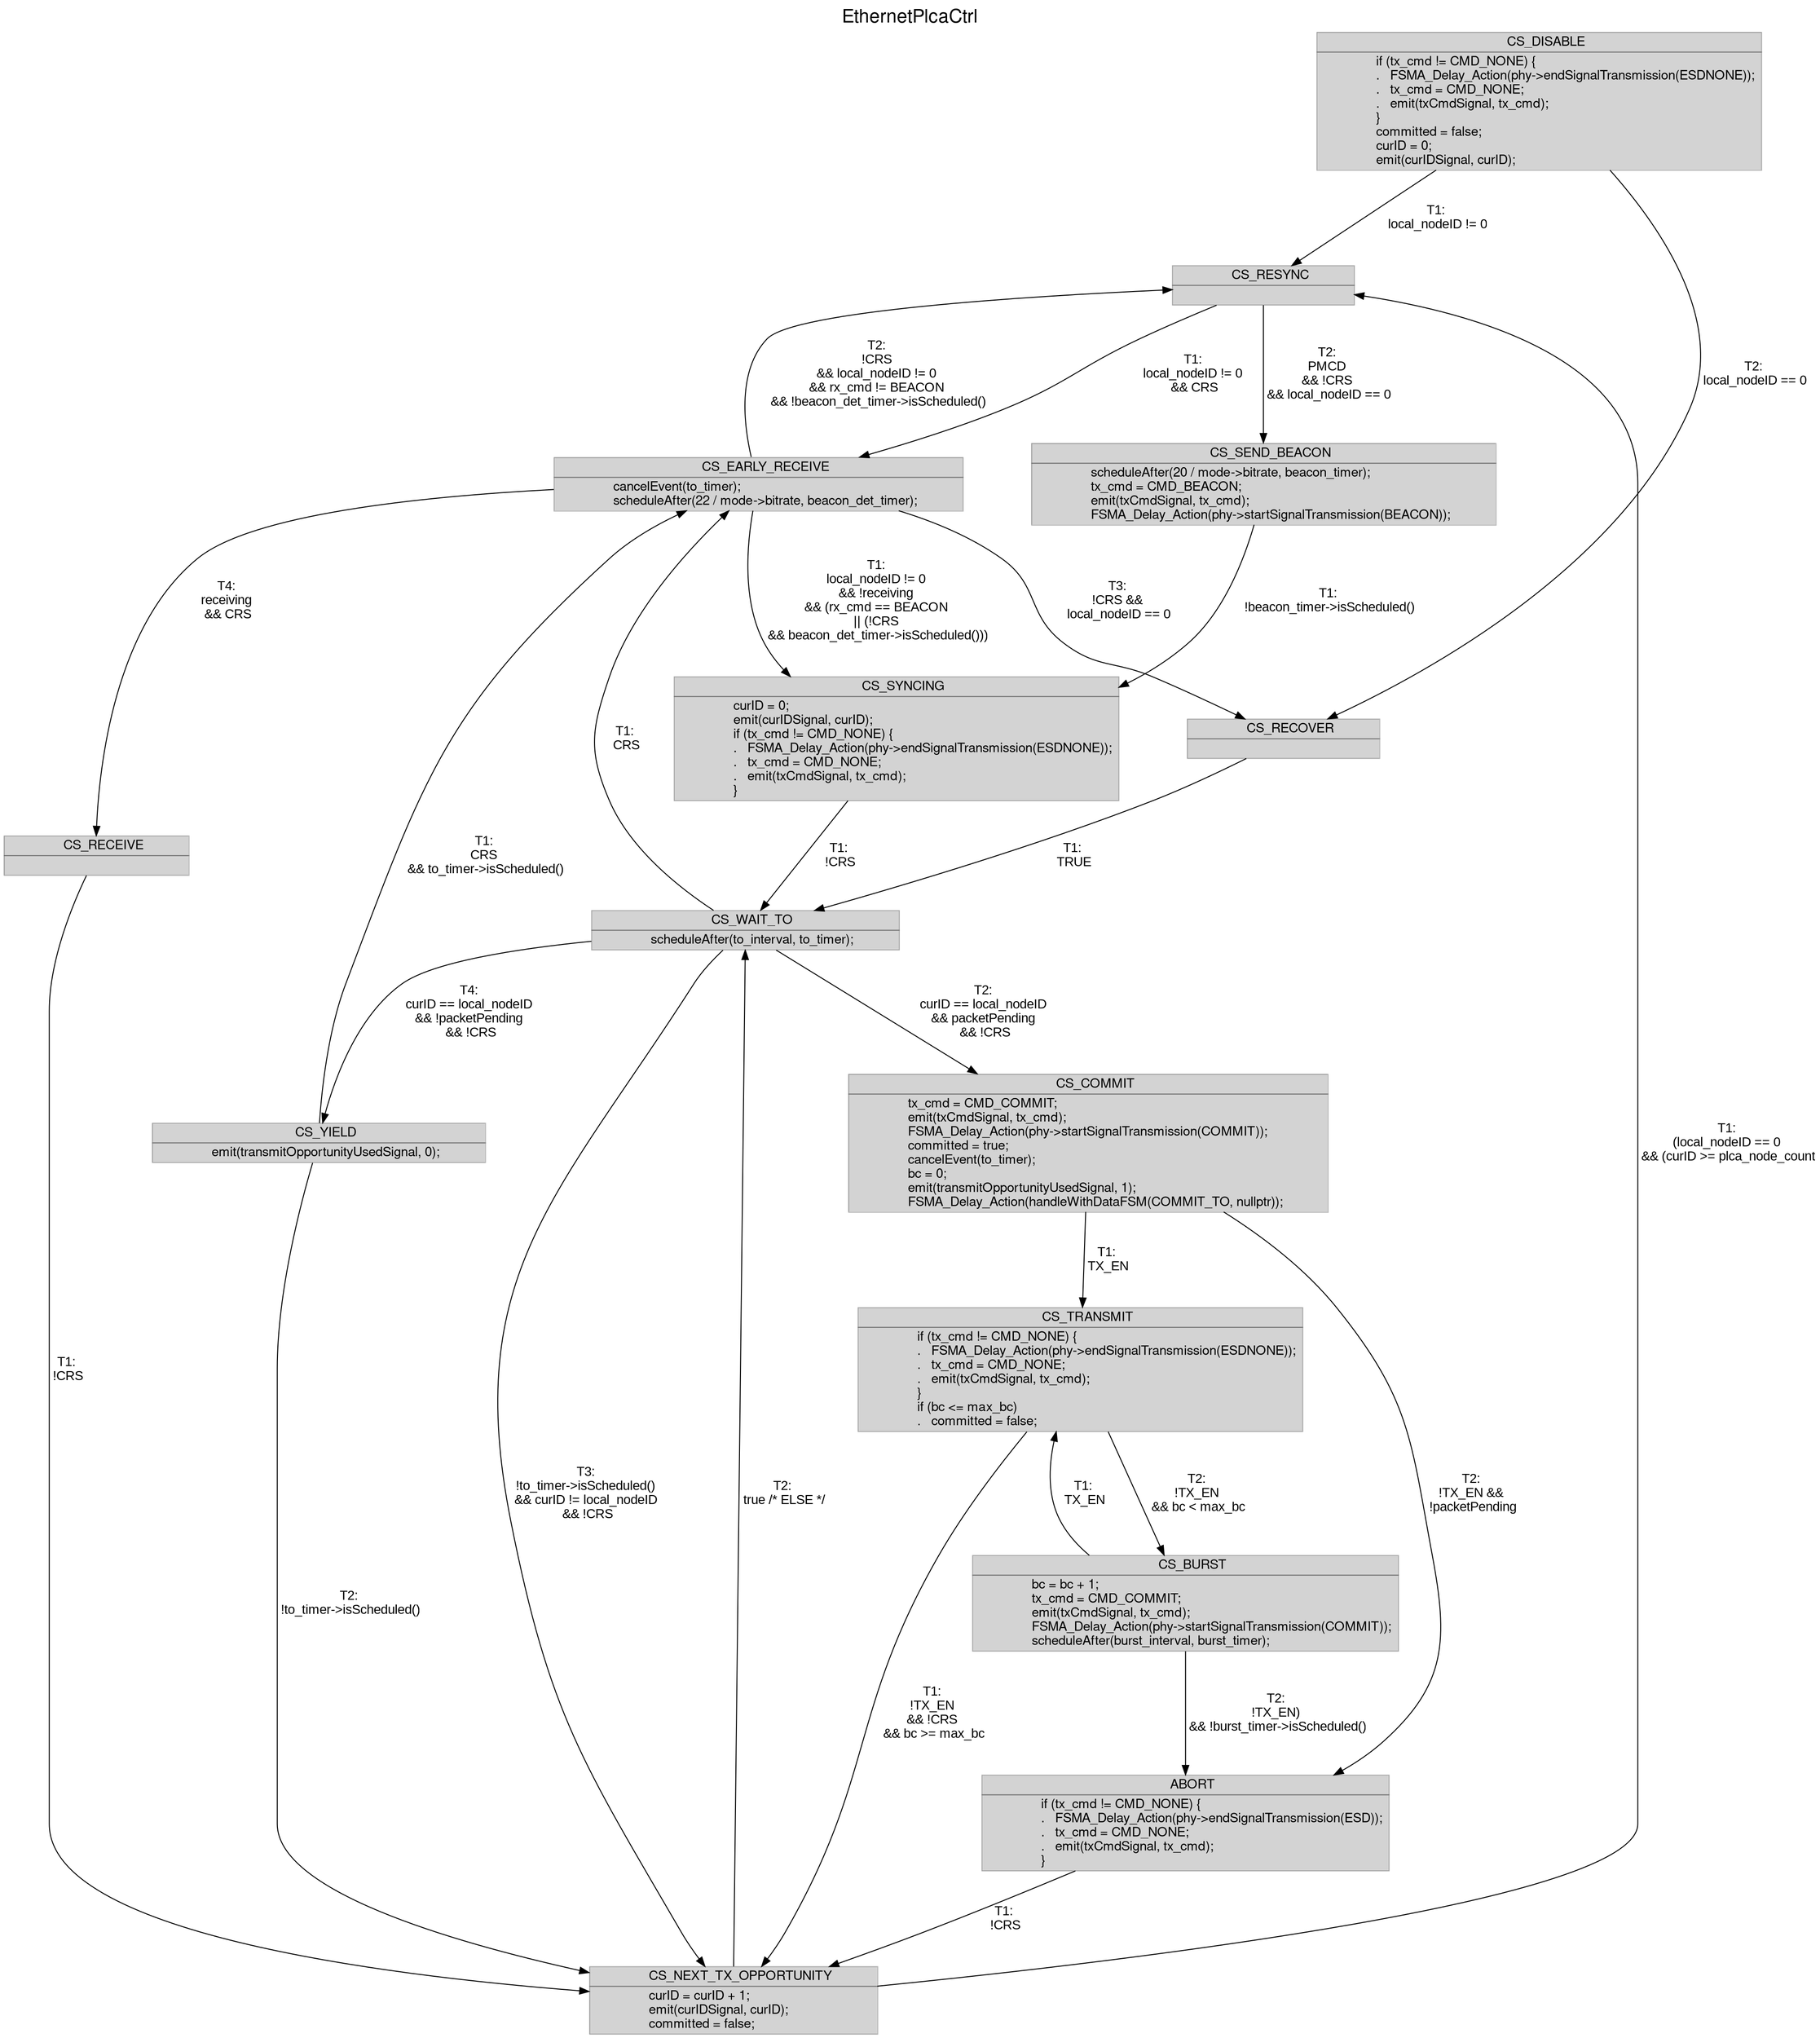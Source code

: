 digraph EthernetPlcaCtrl {
    nodesep = 1;
    ranksep = 1;

    graph [
		label = "EthernetPlcaCtrl"
		labelloc = t
		fontname = "Helvetica,Arial,sans-serif"
		fontsize = 20
		layout = dot
		newrank = true
    ];
    node [
		style=filled
		shape=rect
		pencolor="#00000044" // frames color
		fontname="Helvetica,Arial,sans-serif"
		shape=plain
    ];
    edge [fontname="Arial"];

    CS_DISABLE [
        label=<<table border="0" cellborder="1" cellspacing="0"><tr><td>
                CS_DISABLE
            </td></tr><tr><td align="left" balign="left">
                if (tx_cmd != CMD_NONE) { <br/>
                .   FSMA_Delay_Action(phy-&gt;endSignalTransmission(ESDNONE)); <br/>
                .   tx_cmd = CMD_NONE; <br/>
                .   emit(txCmdSignal, tx_cmd); <br/>
                } <br/>
                committed = false; <br/>
                curID = 0; <br/>
                emit(curIDSignal, curID);
            </td></tr></table>>
    ];
    CS_DISABLE -> CS_RESYNC [label="T1:\n local_nodeID != 0"];
    CS_DISABLE -> CS_RECOVER [label="T2:\n local_nodeID == 0"];

    CS_RESYNC [
        label=<<table border="0" cellborder="1" cellspacing="0"><tr><td>
                CS_RESYNC
            </td></tr><tr><td align="left" balign="left">
            </td></tr></table>>;
    ];
    CS_RESYNC -> CS_EARLY_RECEIVE [label="T1:\n local_nodeID != 0 \n && CRS"];
    CS_RESYNC -> CS_SEND_BEACON [label="T2:\n PMCD \n && !CRS \n && local_nodeID == 0"];

    CS_RECOVER [
        label=<<table border="0" cellborder="1" cellspacing="0"><tr><td>
                CS_RECOVER
            </td></tr><tr><td align="left" balign="left">
            </td></tr></table>>;
    ];
    CS_RECOVER -> CS_WAIT_TO [label="T1:\n TRUE"];

    CS_SEND_BEACON [
        label=<<table border="0" cellborder="1" cellspacing="0"><tr><td>
                CS_SEND_BEACON
            </td></tr><tr><td align="left" balign="left">
                scheduleAfter(20 / mode-&gt;bitrate, beacon_timer); <br/>
                tx_cmd = CMD_BEACON; <br/>
                emit(txCmdSignal, tx_cmd); <br/>
                FSMA_Delay_Action(phy-&gt;startSignalTransmission(BEACON));
            </td></tr></table>>;
    ];
    CS_SEND_BEACON -> CS_SYNCING [label="T1:\n !beacon_timer->isScheduled()"];

    CS_SYNCING [
        label=<<table border="0" cellborder="1" cellspacing="0"><tr><td>
                CS_SYNCING
            </td></tr><tr><td align="left" balign="left">
                curID = 0; <br/>
                emit(curIDSignal, curID); <br/>
                if (tx_cmd != CMD_NONE) { <br/>
                .   FSMA_Delay_Action(phy-&gt;endSignalTransmission(ESDNONE)); <br/>
                .   tx_cmd = CMD_NONE; <br/>
                .   emit(txCmdSignal, tx_cmd); <br/>
                }
            </td></tr></table>>
    ];
    CS_SYNCING -> CS_WAIT_TO [label="T1:\n !CRS"];

    CS_WAIT_TO [
        label=<<table border="0" cellborder="1" cellspacing="0"><tr><td>
                CS_WAIT_TO
            </td></tr><tr><td align="left" balign="left">
                scheduleAfter(to_interval, to_timer);
            </td></tr></table>>
    ];
    CS_WAIT_TO -> CS_EARLY_RECEIVE [label="T1:\n CRS"];
    CS_WAIT_TO -> CS_COMMIT [label="T2:\n curID == local_nodeID \n && packetPending \n && !CRS"];
    CS_WAIT_TO -> CS_NEXT_TX_OPPORTUNITY [label="T3:\n !to_timer->isScheduled() \n && curID != local_nodeID \n && !CRS"];
    CS_WAIT_TO -> CS_YIELD [label="T4:\n curID == local_nodeID \n && !packetPending \n && !CRS"];

    CS_EARLY_RECEIVE [
        label=<<table border="0" cellborder="1" cellspacing="0"><tr><td>
                CS_EARLY_RECEIVE
            </td></tr><tr><td align="left" balign="left">
                cancelEvent(to_timer); <br/>
                scheduleAfter(22 / mode-&gt;bitrate, beacon_det_timer);
            </td></tr></table>>
    ];
    CS_EARLY_RECEIVE -> CS_SYNCING [label="T1:\n local_nodeID != 0 \n && !receiving \n && (rx_cmd == BEACON \n || (!CRS \n && beacon_det_timer->isScheduled()))"];
    CS_EARLY_RECEIVE -> CS_RESYNC [label="T2:\n !CRS \n && local_nodeID != 0 \n && rx_cmd != BEACON \n && !beacon_det_timer->isScheduled()"];
    CS_EARLY_RECEIVE -> CS_RECOVER [label="T3:\n !CRS && \n local_nodeID == 0"];
    CS_EARLY_RECEIVE -> CS_RECEIVE [label="T4:\n receiving \n && CRS"];

    CS_COMMIT [
        label=<<table border="0" cellborder="1" cellspacing="0"><tr><td>
                CS_COMMIT
            </td></tr><tr><td align="left" balign="left">
                tx_cmd = CMD_COMMIT; <br/>
                emit(txCmdSignal, tx_cmd); <br/>
                FSMA_Delay_Action(phy-&gt;startSignalTransmission(COMMIT)); <br/>
                committed = true; <br/>
                cancelEvent(to_timer); <br/>
                bc = 0; <br/>
                emit(transmitOpportunityUsedSignal, 1); <br/>
                FSMA_Delay_Action(handleWithDataFSM(COMMIT_TO, nullptr));
            </td></tr></table>>
    ];
    CS_COMMIT -> CS_TRANSMIT [label="T1:\n TX_EN"];
    CS_COMMIT -> CS_ABORT [label="T2:\n !TX_EN && \n !packetPending"];

    CS_YIELD [
        label=<<table border="0" cellborder="1" cellspacing="0"><tr><td>
                CS_YIELD
            </td></tr><tr><td align="left" balign="left">
                emit(transmitOpportunityUsedSignal, 0);
            </td></tr></table>>
    ];
    CS_YIELD -> CS_EARLY_RECEIVE [label="T1:\n CRS \n && to_timer->isScheduled()"];
    CS_YIELD -> CS_NEXT_TX_OPPORTUNITY [label="T2:\n !to_timer->isScheduled()"];

    CS_RECEIVE [
        label=<<table border="0" cellborder="1" cellspacing="0"><tr><td>
                CS_RECEIVE
            </td></tr><tr><td align="left" balign="left">
            </td></tr></table>>
    ];
    CS_RECEIVE -> CS_NEXT_TX_OPPORTUNITY [label="T1:\n !CRS"];

    CS_TRANSMIT [
        label=<<table border="0" cellborder="1" cellspacing="0"><tr><td>
                CS_TRANSMIT
            </td></tr><tr><td align="left" balign="left">
                if (tx_cmd != CMD_NONE) { <br/>
                .   FSMA_Delay_Action(phy-&gt;endSignalTransmission(ESDNONE)); <br/>
                .   tx_cmd = CMD_NONE; <br/>
                .   emit(txCmdSignal, tx_cmd); <br/>
                } <br/>
                if (bc &lt;= max_bc) <br/>
                .   committed = false;
            </td></tr></table>>
    ];
    CS_TRANSMIT -> CS_NEXT_TX_OPPORTUNITY [label="T1:\n !TX_EN \n && !CRS \n && bc >= max_bc"];
    CS_TRANSMIT -> CS_BURST [label="T2:\n !TX_EN \n && bc < max_bc"];

    CS_BURST [
        label=<<table border="0" cellborder="1" cellspacing="0"><tr><td>
                CS_BURST
            </td></tr><tr><td align="left" balign="left">
                bc = bc + 1; <br/>
                tx_cmd = CMD_COMMIT; <br/>
                emit(txCmdSignal, tx_cmd); <br/>
                FSMA_Delay_Action(phy-&gt;startSignalTransmission(COMMIT)); <br/>
                scheduleAfter(burst_interval, burst_timer);
            </td></tr></table>>
    ];
    CS_BURST -> CS_TRANSMIT [label="T1:\n TX_EN"];
    CS_BURST -> CS_ABORT [label="T2:\n !TX_EN) \n && !burst_timer->isScheduled()"];

    CS_ABORT [
        label=<<table border="0" cellborder="1" cellspacing="0"><tr><td>
                ABORT
            </td></tr><tr><td align="left" balign="left">
                if (tx_cmd != CMD_NONE) { <br/>
                .   FSMA_Delay_Action(phy-&gt;endSignalTransmission(ESD)); <br/>
                .   tx_cmd = CMD_NONE; <br/>
                .   emit(txCmdSignal, tx_cmd); <br/>
                }
            </td></tr></table>>
    ];
    CS_ABORT -> CS_NEXT_TX_OPPORTUNITY [label="T1:\n !CRS"];

    CS_NEXT_TX_OPPORTUNITY [
        label=<<table border="0" cellborder="1" cellspacing="0"><tr><td>
                CS_NEXT_TX_OPPORTUNITY
            </td></tr><tr><td align="left" balign="left">
                curID = curID + 1; <br/>
                emit(curIDSignal, curID); <br/>
                committed = false;
            </td></tr></table>>
    ];
    CS_NEXT_TX_OPPORTUNITY -> CS_RESYNC [label="T1:\n (local_nodeID == 0 \n && (curID >= plca_node_count"];
    CS_NEXT_TX_OPPORTUNITY -> CS_WAIT_TO [label="T2:\n true /* ELSE */"];
}

